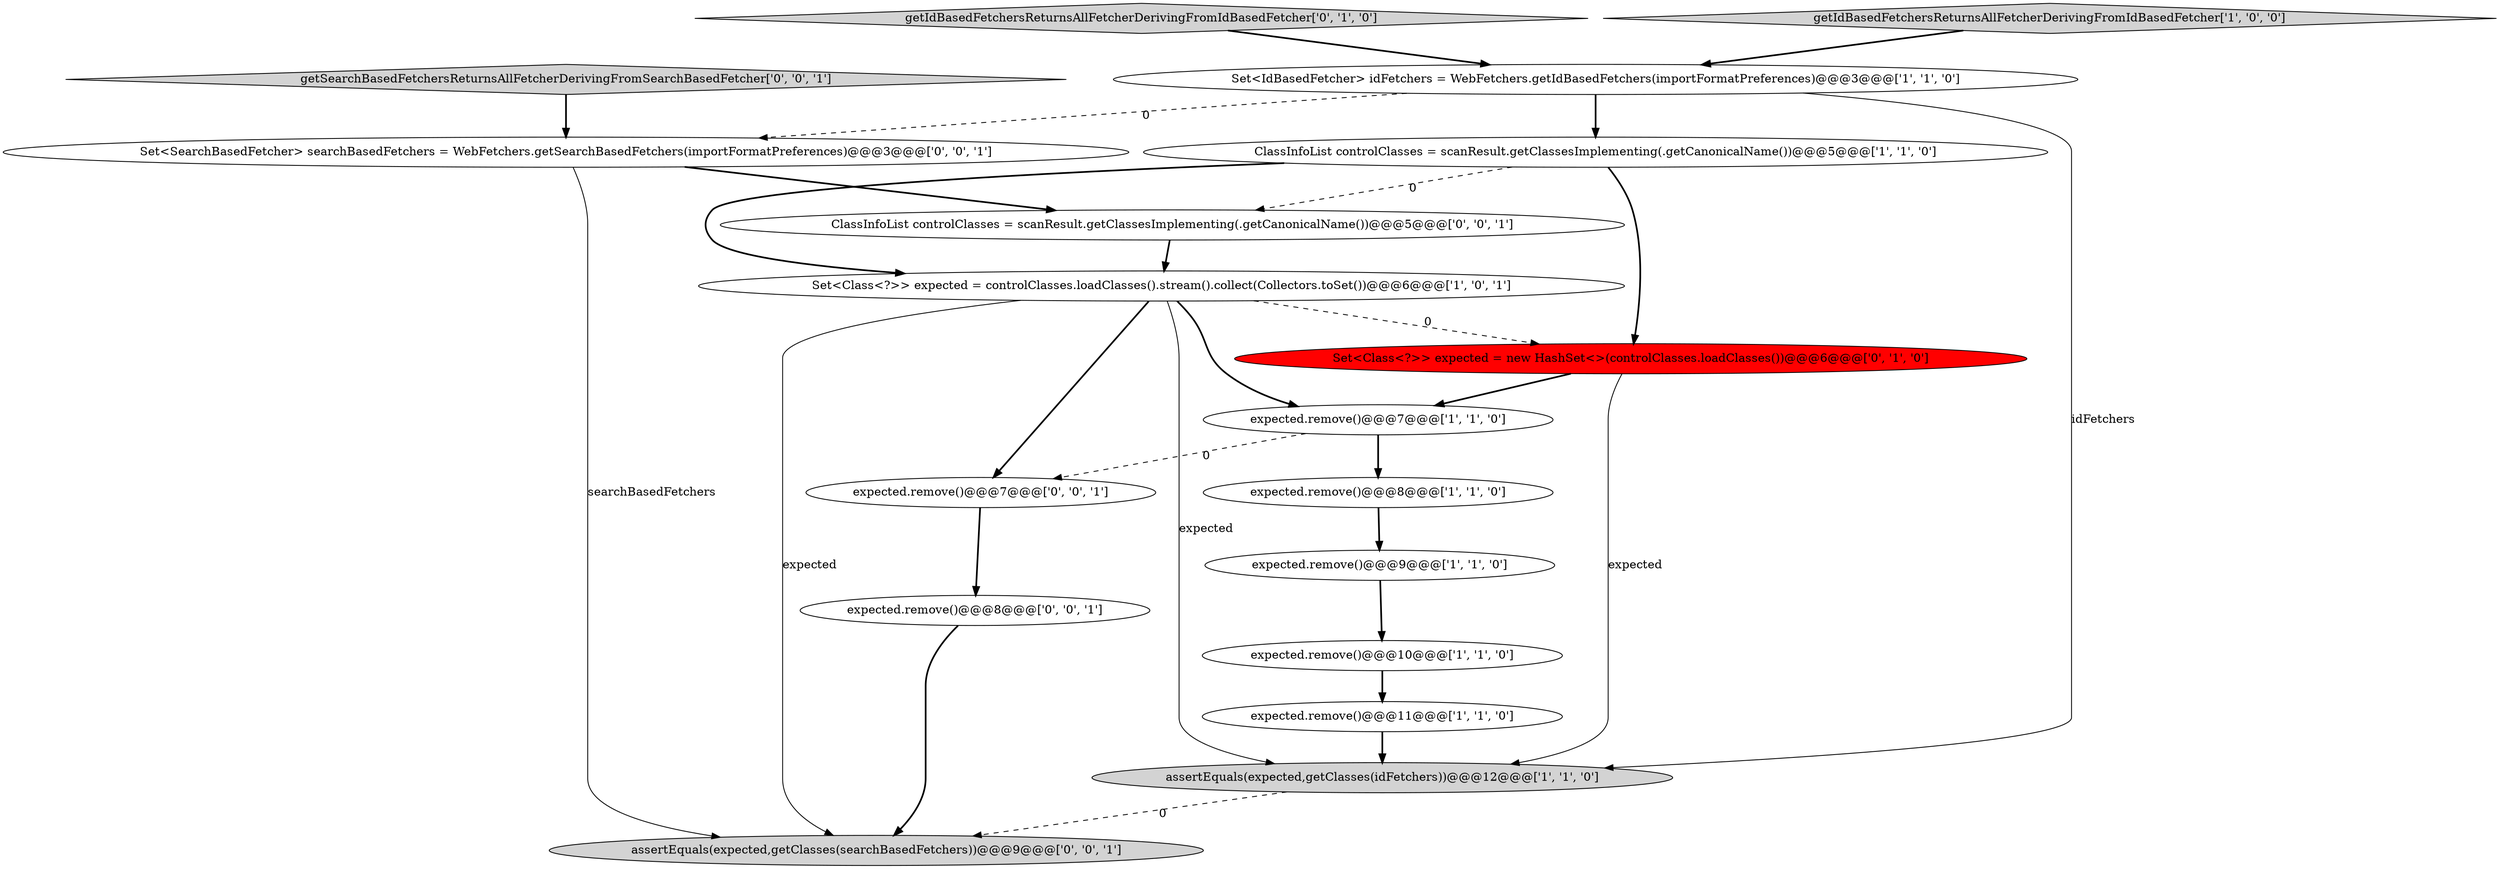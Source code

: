 digraph {
9 [style = filled, label = "expected.remove()@@@7@@@['1', '1', '0']", fillcolor = white, shape = ellipse image = "AAA0AAABBB1BBB"];
12 [style = filled, label = "getSearchBasedFetchersReturnsAllFetcherDerivingFromSearchBasedFetcher['0', '0', '1']", fillcolor = lightgray, shape = diamond image = "AAA0AAABBB3BBB"];
13 [style = filled, label = "Set<SearchBasedFetcher> searchBasedFetchers = WebFetchers.getSearchBasedFetchers(importFormatPreferences)@@@3@@@['0', '0', '1']", fillcolor = white, shape = ellipse image = "AAA0AAABBB3BBB"];
8 [style = filled, label = "expected.remove()@@@8@@@['1', '1', '0']", fillcolor = white, shape = ellipse image = "AAA0AAABBB1BBB"];
0 [style = filled, label = "Set<Class<?>> expected = controlClasses.loadClasses().stream().collect(Collectors.toSet())@@@6@@@['1', '0', '1']", fillcolor = white, shape = ellipse image = "AAA0AAABBB1BBB"];
11 [style = filled, label = "Set<Class<?>> expected = new HashSet<>(controlClasses.loadClasses())@@@6@@@['0', '1', '0']", fillcolor = red, shape = ellipse image = "AAA1AAABBB2BBB"];
5 [style = filled, label = "ClassInfoList controlClasses = scanResult.getClassesImplementing(.getCanonicalName())@@@5@@@['1', '1', '0']", fillcolor = white, shape = ellipse image = "AAA0AAABBB1BBB"];
14 [style = filled, label = "expected.remove()@@@8@@@['0', '0', '1']", fillcolor = white, shape = ellipse image = "AAA0AAABBB3BBB"];
7 [style = filled, label = "expected.remove()@@@10@@@['1', '1', '0']", fillcolor = white, shape = ellipse image = "AAA0AAABBB1BBB"];
10 [style = filled, label = "getIdBasedFetchersReturnsAllFetcherDerivingFromIdBasedFetcher['0', '1', '0']", fillcolor = lightgray, shape = diamond image = "AAA0AAABBB2BBB"];
16 [style = filled, label = "expected.remove()@@@7@@@['0', '0', '1']", fillcolor = white, shape = ellipse image = "AAA0AAABBB3BBB"];
6 [style = filled, label = "expected.remove()@@@9@@@['1', '1', '0']", fillcolor = white, shape = ellipse image = "AAA0AAABBB1BBB"];
2 [style = filled, label = "getIdBasedFetchersReturnsAllFetcherDerivingFromIdBasedFetcher['1', '0', '0']", fillcolor = lightgray, shape = diamond image = "AAA0AAABBB1BBB"];
4 [style = filled, label = "assertEquals(expected,getClasses(idFetchers))@@@12@@@['1', '1', '0']", fillcolor = lightgray, shape = ellipse image = "AAA0AAABBB1BBB"];
3 [style = filled, label = "Set<IdBasedFetcher> idFetchers = WebFetchers.getIdBasedFetchers(importFormatPreferences)@@@3@@@['1', '1', '0']", fillcolor = white, shape = ellipse image = "AAA0AAABBB1BBB"];
17 [style = filled, label = "ClassInfoList controlClasses = scanResult.getClassesImplementing(.getCanonicalName())@@@5@@@['0', '0', '1']", fillcolor = white, shape = ellipse image = "AAA0AAABBB3BBB"];
1 [style = filled, label = "expected.remove()@@@11@@@['1', '1', '0']", fillcolor = white, shape = ellipse image = "AAA0AAABBB1BBB"];
15 [style = filled, label = "assertEquals(expected,getClasses(searchBasedFetchers))@@@9@@@['0', '0', '1']", fillcolor = lightgray, shape = ellipse image = "AAA0AAABBB3BBB"];
0->16 [style = bold, label=""];
1->4 [style = bold, label=""];
0->9 [style = bold, label=""];
9->16 [style = dashed, label="0"];
7->1 [style = bold, label=""];
2->3 [style = bold, label=""];
11->4 [style = solid, label="expected"];
3->4 [style = solid, label="idFetchers"];
10->3 [style = bold, label=""];
8->6 [style = bold, label=""];
0->11 [style = dashed, label="0"];
9->8 [style = bold, label=""];
11->9 [style = bold, label=""];
3->13 [style = dashed, label="0"];
0->4 [style = solid, label="expected"];
12->13 [style = bold, label=""];
13->17 [style = bold, label=""];
3->5 [style = bold, label=""];
17->0 [style = bold, label=""];
5->17 [style = dashed, label="0"];
5->0 [style = bold, label=""];
13->15 [style = solid, label="searchBasedFetchers"];
4->15 [style = dashed, label="0"];
16->14 [style = bold, label=""];
14->15 [style = bold, label=""];
5->11 [style = bold, label=""];
6->7 [style = bold, label=""];
0->15 [style = solid, label="expected"];
}
